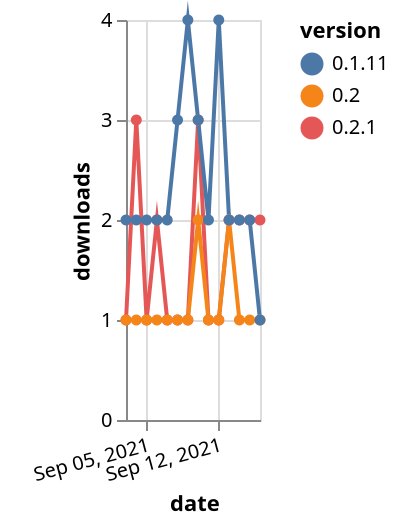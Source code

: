 {"$schema": "https://vega.github.io/schema/vega-lite/v5.json", "description": "A simple bar chart with embedded data.", "data": {"values": [{"date": "2021-09-03", "total": 484, "delta": 1, "version": "0.2.1"}, {"date": "2021-09-04", "total": 487, "delta": 3, "version": "0.2.1"}, {"date": "2021-09-05", "total": 488, "delta": 1, "version": "0.2.1"}, {"date": "2021-09-06", "total": 490, "delta": 2, "version": "0.2.1"}, {"date": "2021-09-07", "total": 491, "delta": 1, "version": "0.2.1"}, {"date": "2021-09-08", "total": 492, "delta": 1, "version": "0.2.1"}, {"date": "2021-09-09", "total": 493, "delta": 1, "version": "0.2.1"}, {"date": "2021-09-10", "total": 496, "delta": 3, "version": "0.2.1"}, {"date": "2021-09-11", "total": 497, "delta": 1, "version": "0.2.1"}, {"date": "2021-09-12", "total": 498, "delta": 1, "version": "0.2.1"}, {"date": "2021-09-13", "total": 500, "delta": 2, "version": "0.2.1"}, {"date": "2021-09-14", "total": 502, "delta": 2, "version": "0.2.1"}, {"date": "2021-09-15", "total": 504, "delta": 2, "version": "0.2.1"}, {"date": "2021-09-16", "total": 506, "delta": 2, "version": "0.2.1"}, {"date": "2021-09-03", "total": 263, "delta": 1, "version": "0.2"}, {"date": "2021-09-04", "total": 264, "delta": 1, "version": "0.2"}, {"date": "2021-09-05", "total": 265, "delta": 1, "version": "0.2"}, {"date": "2021-09-06", "total": 266, "delta": 1, "version": "0.2"}, {"date": "2021-09-07", "total": 267, "delta": 1, "version": "0.2"}, {"date": "2021-09-08", "total": 268, "delta": 1, "version": "0.2"}, {"date": "2021-09-09", "total": 269, "delta": 1, "version": "0.2"}, {"date": "2021-09-10", "total": 271, "delta": 2, "version": "0.2"}, {"date": "2021-09-11", "total": 272, "delta": 1, "version": "0.2"}, {"date": "2021-09-12", "total": 273, "delta": 1, "version": "0.2"}, {"date": "2021-09-13", "total": 275, "delta": 2, "version": "0.2"}, {"date": "2021-09-14", "total": 276, "delta": 1, "version": "0.2"}, {"date": "2021-09-15", "total": 277, "delta": 1, "version": "0.2"}, {"date": "2021-09-16", "total": 278, "delta": 1, "version": "0.2"}, {"date": "2021-09-03", "total": 3238, "delta": 2, "version": "0.1.11"}, {"date": "2021-09-04", "total": 3240, "delta": 2, "version": "0.1.11"}, {"date": "2021-09-05", "total": 3242, "delta": 2, "version": "0.1.11"}, {"date": "2021-09-06", "total": 3244, "delta": 2, "version": "0.1.11"}, {"date": "2021-09-07", "total": 3246, "delta": 2, "version": "0.1.11"}, {"date": "2021-09-08", "total": 3249, "delta": 3, "version": "0.1.11"}, {"date": "2021-09-09", "total": 3253, "delta": 4, "version": "0.1.11"}, {"date": "2021-09-10", "total": 3256, "delta": 3, "version": "0.1.11"}, {"date": "2021-09-11", "total": 3258, "delta": 2, "version": "0.1.11"}, {"date": "2021-09-12", "total": 3262, "delta": 4, "version": "0.1.11"}, {"date": "2021-09-13", "total": 3264, "delta": 2, "version": "0.1.11"}, {"date": "2021-09-14", "total": 3266, "delta": 2, "version": "0.1.11"}, {"date": "2021-09-15", "total": 3268, "delta": 2, "version": "0.1.11"}, {"date": "2021-09-16", "total": 3269, "delta": 1, "version": "0.1.11"}]}, "width": "container", "mark": {"type": "line", "point": {"filled": true}}, "encoding": {"x": {"field": "date", "type": "temporal", "timeUnit": "yearmonthdate", "title": "date", "axis": {"labelAngle": -15}}, "y": {"field": "delta", "type": "quantitative", "title": "downloads"}, "color": {"field": "version", "type": "nominal"}, "tooltip": {"field": "delta"}}}